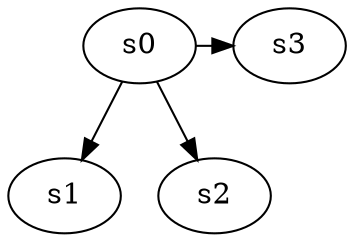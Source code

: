digraph game_0279_branch_2_3 {
    s0 [name="s0", player=0];
    s1 [name="s1", player=1];
    s2 [name="s2", player=1, target=1];
    s3 [name="s3", player=1];

    s0 -> s1;
    s0 -> s2;
    s0 -> s3 [constraint="time == 5 || time == 11 || time == 14"];
}
